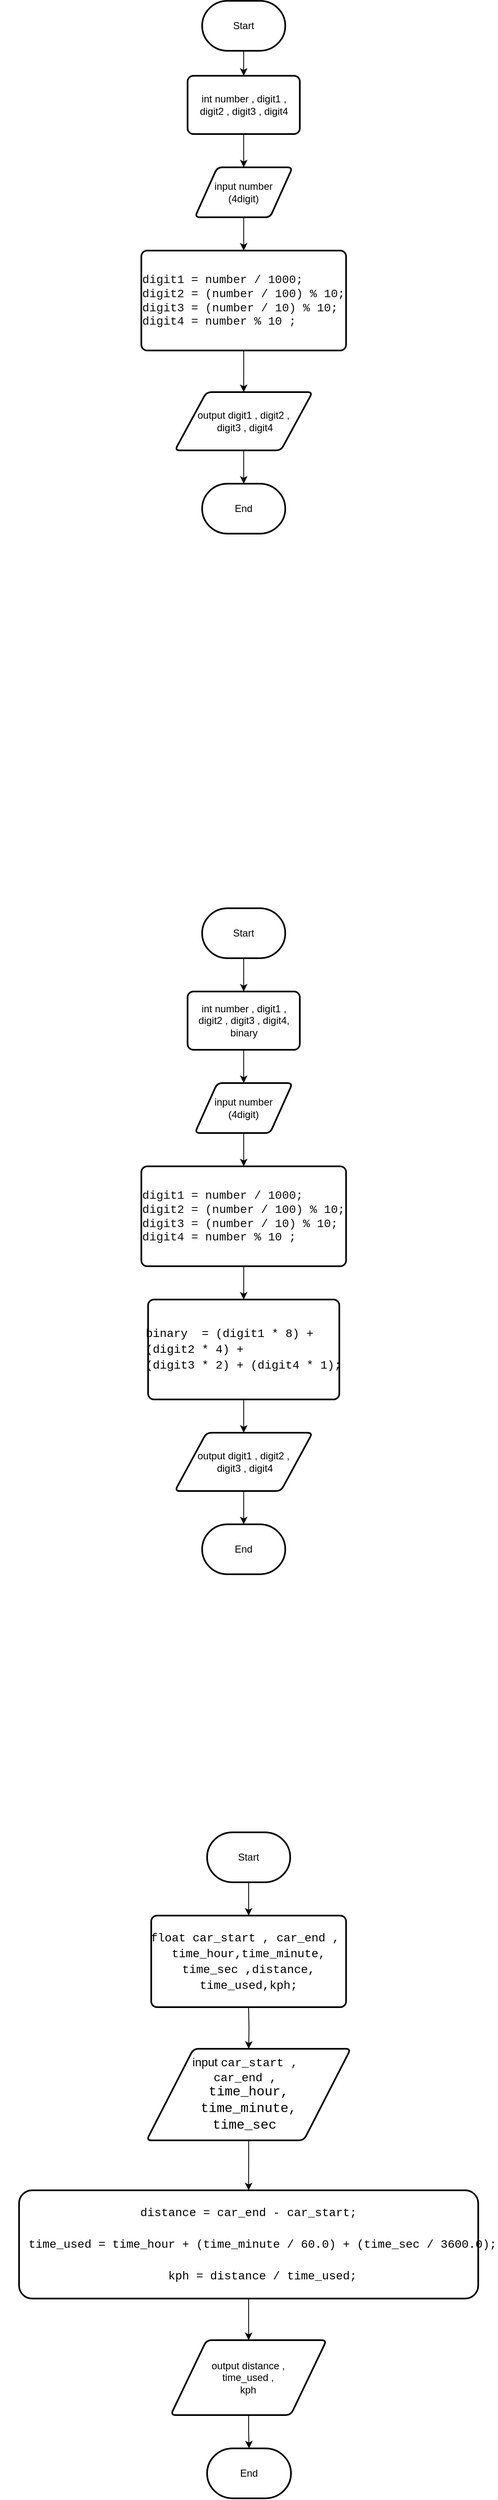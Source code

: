 <mxfile version="24.7.2" type="device">
  <diagram name="Page-1" id="-cPxP2gi7y1NE4J5ghY1">
    <mxGraphModel dx="1420" dy="716" grid="1" gridSize="10" guides="1" tooltips="1" connect="1" arrows="1" fold="1" page="1" pageScale="1" pageWidth="850" pageHeight="1100" math="0" shadow="0">
      <root>
        <mxCell id="0" />
        <mxCell id="1" parent="0" />
        <mxCell id="gGxP5FPv9o_c-zDhweCf-10" value="" style="edgeStyle=orthogonalEdgeStyle;rounded=0;orthogonalLoop=1;jettySize=auto;html=1;" edge="1" parent="1" source="gGxP5FPv9o_c-zDhweCf-1" target="gGxP5FPv9o_c-zDhweCf-2">
          <mxGeometry relative="1" as="geometry" />
        </mxCell>
        <mxCell id="gGxP5FPv9o_c-zDhweCf-1" value="Start" style="strokeWidth=2;html=1;shape=mxgraph.flowchart.terminator;whiteSpace=wrap;" vertex="1" parent="1">
          <mxGeometry x="343.13" y="70" width="100" height="60" as="geometry" />
        </mxCell>
        <mxCell id="gGxP5FPv9o_c-zDhweCf-12" value="" style="edgeStyle=orthogonalEdgeStyle;rounded=0;orthogonalLoop=1;jettySize=auto;html=1;" edge="1" parent="1" source="gGxP5FPv9o_c-zDhweCf-2" target="gGxP5FPv9o_c-zDhweCf-4">
          <mxGeometry relative="1" as="geometry" />
        </mxCell>
        <mxCell id="gGxP5FPv9o_c-zDhweCf-2" value="int number , digit1 , digit2 , digit3 , digit4" style="rounded=1;whiteSpace=wrap;html=1;absoluteArcSize=1;arcSize=14;strokeWidth=2;" vertex="1" parent="1">
          <mxGeometry x="325.63" y="160" width="135" height="70" as="geometry" />
        </mxCell>
        <mxCell id="gGxP5FPv9o_c-zDhweCf-13" value="" style="edgeStyle=orthogonalEdgeStyle;rounded=0;orthogonalLoop=1;jettySize=auto;html=1;" edge="1" parent="1" source="gGxP5FPv9o_c-zDhweCf-4" target="gGxP5FPv9o_c-zDhweCf-5">
          <mxGeometry relative="1" as="geometry" />
        </mxCell>
        <mxCell id="gGxP5FPv9o_c-zDhweCf-4" value="input number&lt;div&gt;(4digit)&lt;/div&gt;" style="shape=parallelogram;html=1;strokeWidth=2;perimeter=parallelogramPerimeter;whiteSpace=wrap;rounded=1;arcSize=12;size=0.23;" vertex="1" parent="1">
          <mxGeometry x="334.38" y="270" width="117.5" height="60" as="geometry" />
        </mxCell>
        <mxCell id="gGxP5FPv9o_c-zDhweCf-17" value="" style="edgeStyle=orthogonalEdgeStyle;rounded=0;orthogonalLoop=1;jettySize=auto;html=1;" edge="1" parent="1" source="gGxP5FPv9o_c-zDhweCf-5" target="gGxP5FPv9o_c-zDhweCf-16">
          <mxGeometry relative="1" as="geometry" />
        </mxCell>
        <mxCell id="gGxP5FPv9o_c-zDhweCf-5" value="&lt;div style=&quot;font-family: Consolas, &amp;quot;Courier New&amp;quot;, monospace; font-size: 14px; text-align: left; white-space: pre;&quot;&gt;&lt;font color=&quot;#0d0d0d&quot;&gt;digit1 = number / 1000;&lt;/font&gt;&lt;/div&gt;&lt;div style=&quot;font-family: Consolas, &amp;quot;Courier New&amp;quot;, monospace; font-size: 14px; text-align: left; white-space: pre;&quot;&gt;&lt;font color=&quot;#0d0d0d&quot;&gt;digit2 = (number / 100) % 10;&lt;/font&gt;&lt;/div&gt;&lt;div style=&quot;font-family: Consolas, &amp;quot;Courier New&amp;quot;, monospace; font-size: 14px; text-align: left; white-space: pre;&quot;&gt;&lt;font color=&quot;#0d0d0d&quot;&gt;digit3 = (number / 10) % 10;&lt;/font&gt;&lt;/div&gt;&lt;div style=&quot;font-family: Consolas, &amp;quot;Courier New&amp;quot;, monospace; font-size: 14px; text-align: left; white-space: pre;&quot;&gt;&lt;font color=&quot;#0d0d0d&quot;&gt;digit4 = number % 10 ;&lt;/font&gt;&lt;/div&gt;" style="rounded=1;whiteSpace=wrap;html=1;absoluteArcSize=1;arcSize=14;strokeWidth=2;" vertex="1" parent="1">
          <mxGeometry x="270" y="370" width="246.25" height="120" as="geometry" />
        </mxCell>
        <mxCell id="gGxP5FPv9o_c-zDhweCf-9" value="End" style="strokeWidth=2;html=1;shape=mxgraph.flowchart.terminator;whiteSpace=wrap;" vertex="1" parent="1">
          <mxGeometry x="343.13" y="650" width="100" height="60" as="geometry" />
        </mxCell>
        <mxCell id="gGxP5FPv9o_c-zDhweCf-18" value="" style="edgeStyle=orthogonalEdgeStyle;rounded=0;orthogonalLoop=1;jettySize=auto;html=1;" edge="1" parent="1" source="gGxP5FPv9o_c-zDhweCf-16" target="gGxP5FPv9o_c-zDhweCf-9">
          <mxGeometry relative="1" as="geometry" />
        </mxCell>
        <mxCell id="gGxP5FPv9o_c-zDhweCf-16" value="output digit1 , digit2&amp;nbsp;&lt;span style=&quot;background-color: initial;&quot;&gt;,&lt;/span&gt;&lt;div&gt;&lt;span style=&quot;background-color: initial;&quot;&gt;&amp;nbsp;digit3 , digit4&lt;/span&gt;&lt;/div&gt;" style="shape=parallelogram;html=1;strokeWidth=2;perimeter=parallelogramPerimeter;whiteSpace=wrap;rounded=1;arcSize=12;size=0.23;" vertex="1" parent="1">
          <mxGeometry x="310.32" y="540" width="165.62" height="70" as="geometry" />
        </mxCell>
        <mxCell id="gGxP5FPv9o_c-zDhweCf-23" value="" style="edgeStyle=orthogonalEdgeStyle;rounded=0;orthogonalLoop=1;jettySize=auto;html=1;" edge="1" parent="1" source="gGxP5FPv9o_c-zDhweCf-19" target="gGxP5FPv9o_c-zDhweCf-20">
          <mxGeometry relative="1" as="geometry" />
        </mxCell>
        <mxCell id="gGxP5FPv9o_c-zDhweCf-19" value="Start" style="strokeWidth=2;html=1;shape=mxgraph.flowchart.terminator;whiteSpace=wrap;" vertex="1" parent="1">
          <mxGeometry x="343.12" y="1160" width="100" height="60" as="geometry" />
        </mxCell>
        <mxCell id="gGxP5FPv9o_c-zDhweCf-22" value="" style="edgeStyle=orthogonalEdgeStyle;rounded=0;orthogonalLoop=1;jettySize=auto;html=1;" edge="1" parent="1" source="gGxP5FPv9o_c-zDhweCf-20" target="gGxP5FPv9o_c-zDhweCf-21">
          <mxGeometry relative="1" as="geometry" />
        </mxCell>
        <mxCell id="gGxP5FPv9o_c-zDhweCf-20" value="int number , digit1 , digit2 , digit3 , digit4,&lt;div&gt;binary&lt;/div&gt;" style="rounded=1;whiteSpace=wrap;html=1;absoluteArcSize=1;arcSize=14;strokeWidth=2;" vertex="1" parent="1">
          <mxGeometry x="325.62" y="1260" width="135" height="70" as="geometry" />
        </mxCell>
        <mxCell id="gGxP5FPv9o_c-zDhweCf-25" value="" style="edgeStyle=orthogonalEdgeStyle;rounded=0;orthogonalLoop=1;jettySize=auto;html=1;" edge="1" parent="1" source="gGxP5FPv9o_c-zDhweCf-21" target="gGxP5FPv9o_c-zDhweCf-24">
          <mxGeometry relative="1" as="geometry" />
        </mxCell>
        <mxCell id="gGxP5FPv9o_c-zDhweCf-21" value="input number&lt;div&gt;(4digit)&lt;/div&gt;" style="shape=parallelogram;html=1;strokeWidth=2;perimeter=parallelogramPerimeter;whiteSpace=wrap;rounded=1;arcSize=12;size=0.23;" vertex="1" parent="1">
          <mxGeometry x="334.37" y="1370" width="117.5" height="60" as="geometry" />
        </mxCell>
        <mxCell id="gGxP5FPv9o_c-zDhweCf-30" value="" style="edgeStyle=orthogonalEdgeStyle;rounded=0;orthogonalLoop=1;jettySize=auto;html=1;" edge="1" parent="1" source="gGxP5FPv9o_c-zDhweCf-24" target="gGxP5FPv9o_c-zDhweCf-26">
          <mxGeometry relative="1" as="geometry" />
        </mxCell>
        <mxCell id="gGxP5FPv9o_c-zDhweCf-24" value="&lt;div style=&quot;font-family: Consolas, &amp;quot;Courier New&amp;quot;, monospace; font-size: 14px; text-align: left; white-space: pre;&quot;&gt;&lt;font color=&quot;#0d0d0d&quot;&gt;digit1 = number / 1000;&lt;/font&gt;&lt;/div&gt;&lt;div style=&quot;font-family: Consolas, &amp;quot;Courier New&amp;quot;, monospace; font-size: 14px; text-align: left; white-space: pre;&quot;&gt;&lt;font color=&quot;#0d0d0d&quot;&gt;digit2 = (number / 100) % 10;&lt;/font&gt;&lt;/div&gt;&lt;div style=&quot;font-family: Consolas, &amp;quot;Courier New&amp;quot;, monospace; font-size: 14px; text-align: left; white-space: pre;&quot;&gt;&lt;font color=&quot;#0d0d0d&quot;&gt;digit3 = (number / 10) % 10;&lt;/font&gt;&lt;/div&gt;&lt;div style=&quot;font-family: Consolas, &amp;quot;Courier New&amp;quot;, monospace; font-size: 14px; text-align: left; white-space: pre;&quot;&gt;&lt;font color=&quot;#0d0d0d&quot;&gt;digit4 = number % 10 ;&lt;/font&gt;&lt;/div&gt;" style="rounded=1;whiteSpace=wrap;html=1;absoluteArcSize=1;arcSize=14;strokeWidth=2;" vertex="1" parent="1">
          <mxGeometry x="270.01" y="1470" width="246.25" height="120" as="geometry" />
        </mxCell>
        <mxCell id="gGxP5FPv9o_c-zDhweCf-34" value="" style="edgeStyle=orthogonalEdgeStyle;rounded=0;orthogonalLoop=1;jettySize=auto;html=1;" edge="1" parent="1" source="gGxP5FPv9o_c-zDhweCf-26" target="gGxP5FPv9o_c-zDhweCf-31">
          <mxGeometry relative="1" as="geometry" />
        </mxCell>
        <mxCell id="gGxP5FPv9o_c-zDhweCf-26" value="&lt;div style=&quot;font-family: Consolas, &amp;quot;Courier New&amp;quot;, monospace; font-size: 14px; text-align: left; white-space: pre;&quot;&gt;&lt;div style=&quot;line-height: 19px;&quot;&gt;binary &amp;nbsp;= (digit1 * 8) + &lt;/div&gt;&lt;div style=&quot;line-height: 19px;&quot;&gt;(digit2 * 4) + &lt;/div&gt;&lt;div style=&quot;line-height: 19px;&quot;&gt;(digit3 * 2) + (digit4 * 1);&lt;/div&gt;&lt;/div&gt;" style="rounded=1;whiteSpace=wrap;html=1;absoluteArcSize=1;arcSize=14;strokeWidth=2;" vertex="1" parent="1">
          <mxGeometry x="278.14" y="1630" width="229.99" height="120" as="geometry" />
        </mxCell>
        <mxCell id="gGxP5FPv9o_c-zDhweCf-35" value="" style="edgeStyle=orthogonalEdgeStyle;rounded=0;orthogonalLoop=1;jettySize=auto;html=1;" edge="1" parent="1" source="gGxP5FPv9o_c-zDhweCf-31" target="gGxP5FPv9o_c-zDhweCf-33">
          <mxGeometry relative="1" as="geometry" />
        </mxCell>
        <mxCell id="gGxP5FPv9o_c-zDhweCf-31" value="output digit1 , digit2&amp;nbsp;&lt;span style=&quot;background-color: initial;&quot;&gt;,&lt;/span&gt;&lt;div&gt;&lt;span style=&quot;background-color: initial;&quot;&gt;&amp;nbsp;digit3 , digit4&lt;/span&gt;&lt;/div&gt;" style="shape=parallelogram;html=1;strokeWidth=2;perimeter=parallelogramPerimeter;whiteSpace=wrap;rounded=1;arcSize=12;size=0.23;" vertex="1" parent="1">
          <mxGeometry x="310.31" y="1790" width="165.62" height="70" as="geometry" />
        </mxCell>
        <mxCell id="gGxP5FPv9o_c-zDhweCf-33" value="End" style="strokeWidth=2;html=1;shape=mxgraph.flowchart.terminator;whiteSpace=wrap;" vertex="1" parent="1">
          <mxGeometry x="343.13" y="1900" width="100" height="60" as="geometry" />
        </mxCell>
        <mxCell id="gGxP5FPv9o_c-zDhweCf-38" value="" style="edgeStyle=orthogonalEdgeStyle;rounded=0;orthogonalLoop=1;jettySize=auto;html=1;" edge="1" parent="1" source="gGxP5FPv9o_c-zDhweCf-36" target="gGxP5FPv9o_c-zDhweCf-37">
          <mxGeometry relative="1" as="geometry" />
        </mxCell>
        <mxCell id="gGxP5FPv9o_c-zDhweCf-36" value="Start" style="strokeWidth=2;html=1;shape=mxgraph.flowchart.terminator;whiteSpace=wrap;" vertex="1" parent="1">
          <mxGeometry x="349.07" y="2270" width="100" height="60" as="geometry" />
        </mxCell>
        <mxCell id="gGxP5FPv9o_c-zDhweCf-41" value="" style="edgeStyle=orthogonalEdgeStyle;rounded=0;orthogonalLoop=1;jettySize=auto;html=1;" edge="1" parent="1" target="gGxP5FPv9o_c-zDhweCf-39">
          <mxGeometry relative="1" as="geometry">
            <mxPoint x="399" y="2480" as="sourcePoint" />
          </mxGeometry>
        </mxCell>
        <mxCell id="gGxP5FPv9o_c-zDhweCf-37" value="&lt;div style=&quot;font-family: Consolas, &amp;quot;Courier New&amp;quot;, monospace; font-size: 14px; line-height: 19px; white-space: pre;&quot;&gt;float car_start , car_end , &lt;/div&gt;&lt;div style=&quot;font-family: Consolas, &amp;quot;Courier New&amp;quot;, monospace; font-size: 14px; line-height: 19px; white-space: pre;&quot;&gt;time_hour,time_minute,&lt;/div&gt;&lt;div style=&quot;font-family: Consolas, &amp;quot;Courier New&amp;quot;, monospace; font-size: 14px; line-height: 19px; white-space: pre;&quot;&gt;time_sec ,distance,&lt;/div&gt;&lt;div style=&quot;font-family: Consolas, &amp;quot;Courier New&amp;quot;, monospace; font-size: 14px; line-height: 19px; white-space: pre;&quot;&gt;time_used,kph;&lt;/div&gt;" style="rounded=1;whiteSpace=wrap;html=1;absoluteArcSize=1;arcSize=14;strokeWidth=2;" vertex="1" parent="1">
          <mxGeometry x="281.88" y="2370" width="234.38" height="110" as="geometry" />
        </mxCell>
        <mxCell id="gGxP5FPv9o_c-zDhweCf-43" value="" style="edgeStyle=orthogonalEdgeStyle;rounded=0;orthogonalLoop=1;jettySize=auto;html=1;" edge="1" parent="1" source="gGxP5FPv9o_c-zDhweCf-39" target="gGxP5FPv9o_c-zDhweCf-42">
          <mxGeometry relative="1" as="geometry" />
        </mxCell>
        <mxCell id="gGxP5FPv9o_c-zDhweCf-39" value="&lt;font style=&quot;font-size: 14px;&quot;&gt;input&amp;nbsp;&lt;span style=&quot;font-family: Consolas, &amp;quot;Courier New&amp;quot;, monospace; white-space: pre; background-color: initial;&quot;&gt;car_start , &lt;/span&gt;&lt;/font&gt;&lt;div&gt;&lt;font style=&quot;font-size: 14px;&quot;&gt;&lt;span style=&quot;font-family: Consolas, &amp;quot;Courier New&amp;quot;, monospace; white-space: pre; background-color: initial;&quot;&gt;car_end , &lt;/span&gt;&lt;/font&gt;&lt;div style=&quot;font-family: Consolas, &amp;quot;Courier New&amp;quot;, monospace; line-height: 19px; white-space: pre;&quot;&gt;&lt;font size=&quot;3&quot;&gt;time_hour,&lt;/font&gt;&lt;/div&gt;&lt;div style=&quot;font-family: Consolas, &amp;quot;Courier New&amp;quot;, monospace; line-height: 19px; white-space: pre;&quot;&gt;&lt;font size=&quot;3&quot;&gt;time_minute,&lt;/font&gt;&lt;/div&gt;&lt;div style=&quot;font-family: Consolas, &amp;quot;Courier New&amp;quot;, monospace; line-height: 19px; white-space: pre;&quot;&gt;&lt;font size=&quot;3&quot;&gt;time_sec &lt;/font&gt;&lt;/div&gt;&lt;/div&gt;" style="shape=parallelogram;html=1;strokeWidth=2;perimeter=parallelogramPerimeter;whiteSpace=wrap;rounded=1;arcSize=12;size=0.23;" vertex="1" parent="1">
          <mxGeometry x="276.27" y="2530" width="245.6" height="110" as="geometry" />
        </mxCell>
        <mxCell id="gGxP5FPv9o_c-zDhweCf-45" value="" style="edgeStyle=orthogonalEdgeStyle;rounded=0;orthogonalLoop=1;jettySize=auto;html=1;" edge="1" parent="1" source="gGxP5FPv9o_c-zDhweCf-42" target="gGxP5FPv9o_c-zDhweCf-44">
          <mxGeometry relative="1" as="geometry" />
        </mxCell>
        <mxCell id="gGxP5FPv9o_c-zDhweCf-42" value="&lt;div style=&quot;font-family: Consolas, &amp;quot;Courier New&amp;quot;, monospace; font-size: 14px; line-height: 19px; white-space: pre;&quot;&gt;&lt;div style=&quot;&quot;&gt;distance = car_end - car_start;&lt;/div&gt;&lt;div style=&quot;&quot;&gt;&lt;br&gt;&lt;/div&gt;&lt;div style=&quot;&quot;&gt;&amp;nbsp; &amp;nbsp; time_used = time_hour + (time_minute / 60.0) + (time_sec / 3600.0);&lt;/div&gt;&lt;div style=&quot;&quot;&gt;&amp;nbsp; &amp;nbsp; &lt;/div&gt;&lt;div style=&quot;&quot;&gt;&amp;nbsp; &amp;nbsp; kph = distance / time_used;&lt;/div&gt;&lt;/div&gt;" style="whiteSpace=wrap;html=1;strokeWidth=2;rounded=1;arcSize=12;" vertex="1" parent="1">
          <mxGeometry x="122.93" y="2700" width="552.27" height="130" as="geometry" />
        </mxCell>
        <mxCell id="gGxP5FPv9o_c-zDhweCf-47" value="" style="edgeStyle=orthogonalEdgeStyle;rounded=0;orthogonalLoop=1;jettySize=auto;html=1;" edge="1" parent="1" source="gGxP5FPv9o_c-zDhweCf-44" target="gGxP5FPv9o_c-zDhweCf-46">
          <mxGeometry relative="1" as="geometry" />
        </mxCell>
        <mxCell id="gGxP5FPv9o_c-zDhweCf-44" value="output distance ,&lt;div&gt;time_used ,&lt;/div&gt;&lt;div&gt;kph&lt;/div&gt;" style="shape=parallelogram;html=1;strokeWidth=2;perimeter=parallelogramPerimeter;whiteSpace=wrap;rounded=1;arcSize=12;size=0.23;" vertex="1" parent="1">
          <mxGeometry x="305.33" y="2880" width="187.47" height="90" as="geometry" />
        </mxCell>
        <mxCell id="gGxP5FPv9o_c-zDhweCf-46" value="End" style="strokeWidth=2;html=1;shape=mxgraph.flowchart.terminator;whiteSpace=wrap;" vertex="1" parent="1">
          <mxGeometry x="349.07" y="3010" width="100.94" height="60" as="geometry" />
        </mxCell>
      </root>
    </mxGraphModel>
  </diagram>
</mxfile>
